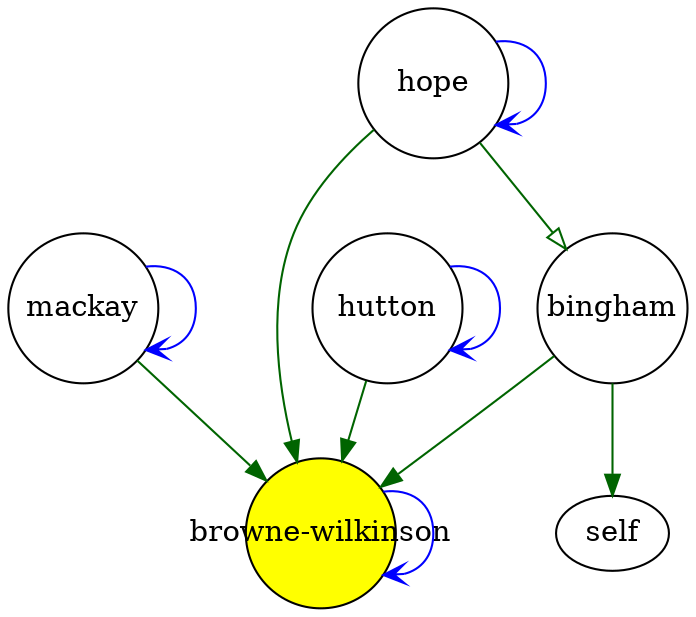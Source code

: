 digraph case26 { 
 K=0.6 
 "bingham" -> { "browne-wilkinson" } [color="darkgreen", arrowhead="normal", penwidth=1, href="fullagr_bingham_brownewilkinson"];
 "bingham" -> { self } [color="darkgreen", arrowhead="normal", penwidth=1, href="#5"]; 
 "mackay" -> { "browne-wilkinson" } [color="darkgreen", arrowhead="normal", penwidth=1, href="#24"]; 
 "mackay" -> { "mackay" } [color="blue", arrowhead="vee", penwidth=1, href="#24"]; 
 "browne-wilkinson" -> { "browne-wilkinson" } [color="blue", arrowhead="vee", penwidth=1, href="#472"]; 
 "hope" -> { "browne-wilkinson" } [color="darkgreen", arrowhead="normal", penwidth=1, href="#478"]; 
 "hope" -> { "hope" } [color="blue", arrowhead="vee", penwidth=1, href="#478"]; 
 "hope" -> { "bingham" } [color="darkgreen", arrowhead="onormal", penwidth=1, href="#530"]; 
 "hutton" -> { "browne-wilkinson" } [color="darkgreen", arrowhead="normal", penwidth=1, href="#538"]; 
 "hutton" -> { "hutton" } [color="blue", arrowhead="vee", penwidth=1, href="#538"]; 
 "bingham" [shape="circle", fixedsize="true", height=1, width=1, style="filled", fillcolor="white", href="#bingham"]; 
 "mackay" [shape="circle", fixedsize="true", height=1, width=1, style="filled", fillcolor="white", href="#mackay"]; 
 "browne-wilkinson" [shape="circle", fixedsize="true", height=1, width=1, style="filled", fillcolor="yellow", href="#browne-wilkinson"]; 
 "hope" [shape="circle", fixedsize="true", height=1, width=1, style="filled", fillcolor="white", href="#hope"]; 
 "hutton" [shape="circle", fixedsize="true", height=1, width=1, style="filled", fillcolor="white", href="#hutton"]; 

}